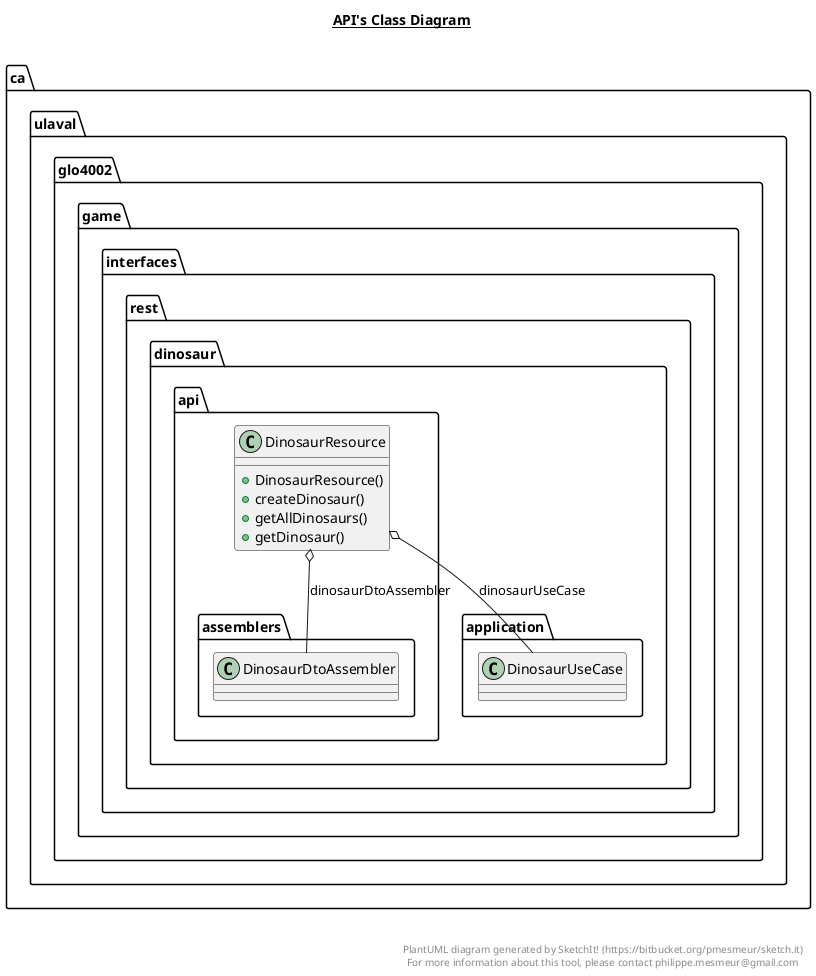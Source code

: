 @startuml

title __API's Class Diagram__\n

  namespace ca.ulaval.glo4002.game {
    namespace interfaces.rest {
      namespace dinosaur.api {
        class ca.ulaval.glo4002.game.interfaces.rest.dinosaur.api.DinosaurResource {
            + DinosaurResource()
            + createDinosaur()
            + getAllDinosaurs()
            + getDinosaur()
        }
      }
    }
  }
  

  ca.ulaval.glo4002.game.interfaces.rest.dinosaur.api.DinosaurResource o-- ca.ulaval.glo4002.game.interfaces.rest.dinosaur.api.assemblers.DinosaurDtoAssembler : dinosaurDtoAssembler
  ca.ulaval.glo4002.game.interfaces.rest.dinosaur.api.DinosaurResource o-- ca.ulaval.glo4002.game.interfaces.rest.dinosaur.application.DinosaurUseCase : dinosaurUseCase


right footer


PlantUML diagram generated by SketchIt! (https://bitbucket.org/pmesmeur/sketch.it)
For more information about this tool, please contact philippe.mesmeur@gmail.com
endfooter

@enduml

